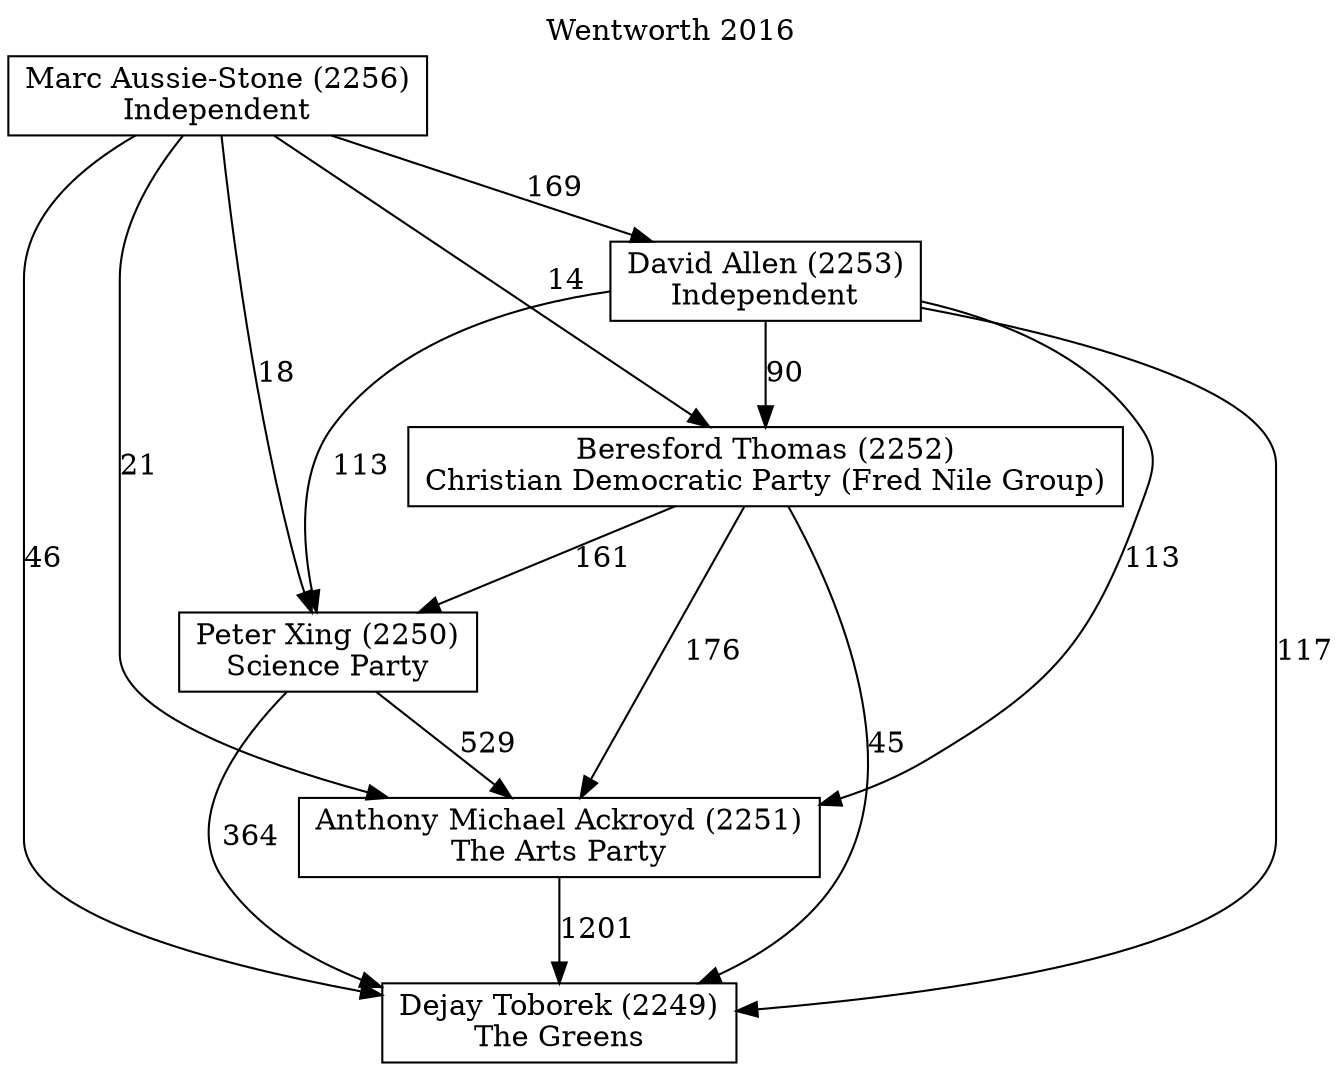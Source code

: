 // House preference flow
digraph "Dejay Toborek (2249)_Wentworth_2016" {
	graph [label="Wentworth 2016" labelloc=t mclimit=10]
	node [shape=box]
	"Dejay Toborek (2249)" [label="Dejay Toborek (2249)
The Greens"]
	"David Allen (2253)" [label="David Allen (2253)
Independent"]
	"Peter Xing (2250)" [label="Peter Xing (2250)
Science Party"]
	"Anthony Michael Ackroyd (2251)" [label="Anthony Michael Ackroyd (2251)
The Arts Party"]
	"Marc Aussie-Stone (2256)" [label="Marc Aussie-Stone (2256)
Independent"]
	"Beresford Thomas (2252)" [label="Beresford Thomas (2252)
Christian Democratic Party (Fred Nile Group)"]
	"David Allen (2253)" -> "Anthony Michael Ackroyd (2251)" [label=113]
	"Marc Aussie-Stone (2256)" -> "Anthony Michael Ackroyd (2251)" [label=21]
	"David Allen (2253)" -> "Dejay Toborek (2249)" [label=117]
	"Peter Xing (2250)" -> "Anthony Michael Ackroyd (2251)" [label=529]
	"Marc Aussie-Stone (2256)" -> "Dejay Toborek (2249)" [label=46]
	"Peter Xing (2250)" -> "Dejay Toborek (2249)" [label=364]
	"Beresford Thomas (2252)" -> "Anthony Michael Ackroyd (2251)" [label=176]
	"Marc Aussie-Stone (2256)" -> "Peter Xing (2250)" [label=18]
	"David Allen (2253)" -> "Beresford Thomas (2252)" [label=90]
	"David Allen (2253)" -> "Peter Xing (2250)" [label=113]
	"Anthony Michael Ackroyd (2251)" -> "Dejay Toborek (2249)" [label=1201]
	"Beresford Thomas (2252)" -> "Dejay Toborek (2249)" [label=45]
	"Beresford Thomas (2252)" -> "Peter Xing (2250)" [label=161]
	"Marc Aussie-Stone (2256)" -> "David Allen (2253)" [label=169]
	"Marc Aussie-Stone (2256)" -> "Beresford Thomas (2252)" [label=14]
}
